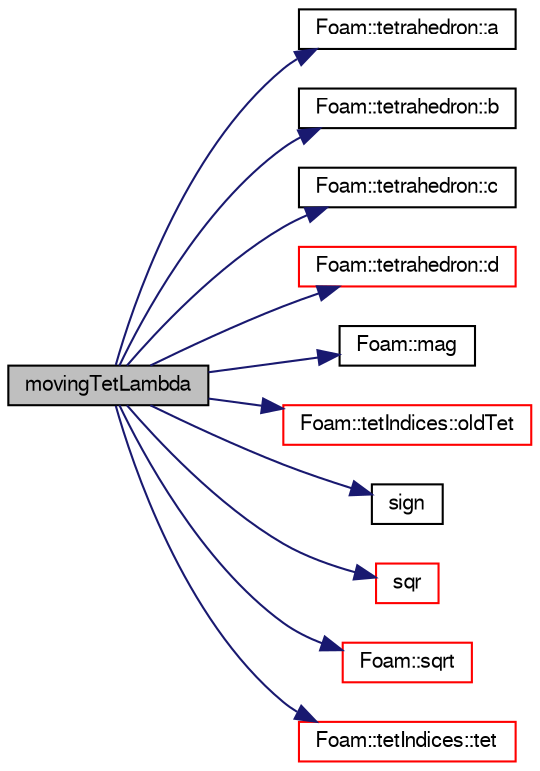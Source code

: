 digraph "movingTetLambda"
{
  bgcolor="transparent";
  edge [fontname="FreeSans",fontsize="10",labelfontname="FreeSans",labelfontsize="10"];
  node [fontname="FreeSans",fontsize="10",shape=record];
  rankdir="LR";
  Node1274 [label="movingTetLambda",height=0.2,width=0.4,color="black", fillcolor="grey75", style="filled", fontcolor="black"];
  Node1274 -> Node1275 [color="midnightblue",fontsize="10",style="solid",fontname="FreeSans"];
  Node1275 [label="Foam::tetrahedron::a",height=0.2,width=0.4,color="black",URL="$a27586.html#a4a0b2aa1a8d2fad78da80e9ba77f70e7",tooltip="Return vertices. "];
  Node1274 -> Node1276 [color="midnightblue",fontsize="10",style="solid",fontname="FreeSans"];
  Node1276 [label="Foam::tetrahedron::b",height=0.2,width=0.4,color="black",URL="$a27586.html#ae6d6c93d3a7c31fb8e05da1b36229826"];
  Node1274 -> Node1277 [color="midnightblue",fontsize="10",style="solid",fontname="FreeSans"];
  Node1277 [label="Foam::tetrahedron::c",height=0.2,width=0.4,color="black",URL="$a27586.html#a8f92f44f3ec8e62eb3a0cebbe8c1ffb9"];
  Node1274 -> Node1278 [color="midnightblue",fontsize="10",style="solid",fontname="FreeSans"];
  Node1278 [label="Foam::tetrahedron::d",height=0.2,width=0.4,color="red",URL="$a27586.html#af2b8331e5e58cc6e0b30e002fe715aa5"];
  Node1274 -> Node1323 [color="midnightblue",fontsize="10",style="solid",fontname="FreeSans"];
  Node1323 [label="Foam::mag",height=0.2,width=0.4,color="black",URL="$a21124.html#a929da2a3fdcf3dacbbe0487d3a330dae"];
  Node1274 -> Node1324 [color="midnightblue",fontsize="10",style="solid",fontname="FreeSans"];
  Node1324 [label="Foam::tetIndices::oldTet",height=0.2,width=0.4,color="red",URL="$a27422.html#a0c278f27a70fc8e1bec06d79b2525e28",tooltip="Return the geometry corresponding to this tet from the. "];
  Node1274 -> Node1627 [color="midnightblue",fontsize="10",style="solid",fontname="FreeSans"];
  Node1627 [label="sign",height=0.2,width=0.4,color="black",URL="$a12539.html#a570fd8413c1401fe06ba6f8750781849"];
  Node1274 -> Node1628 [color="midnightblue",fontsize="10",style="solid",fontname="FreeSans"];
  Node1628 [label="sqr",height=0.2,width=0.4,color="red",URL="$a12539.html#a557bbac590ed5ce51116be69fe4faa96"];
  Node1274 -> Node1630 [color="midnightblue",fontsize="10",style="solid",fontname="FreeSans"];
  Node1630 [label="Foam::sqrt",height=0.2,width=0.4,color="red",URL="$a21124.html#a8616bd62eebf2342a80222fecb1bda71"];
  Node1274 -> Node1631 [color="midnightblue",fontsize="10",style="solid",fontname="FreeSans"];
  Node1631 [label="Foam::tetIndices::tet",height=0.2,width=0.4,color="red",URL="$a27422.html#a834ba7c934272c8f36c9849a7e2b5315",tooltip="Return the geometry corresponding to this tet from the. "];
}
